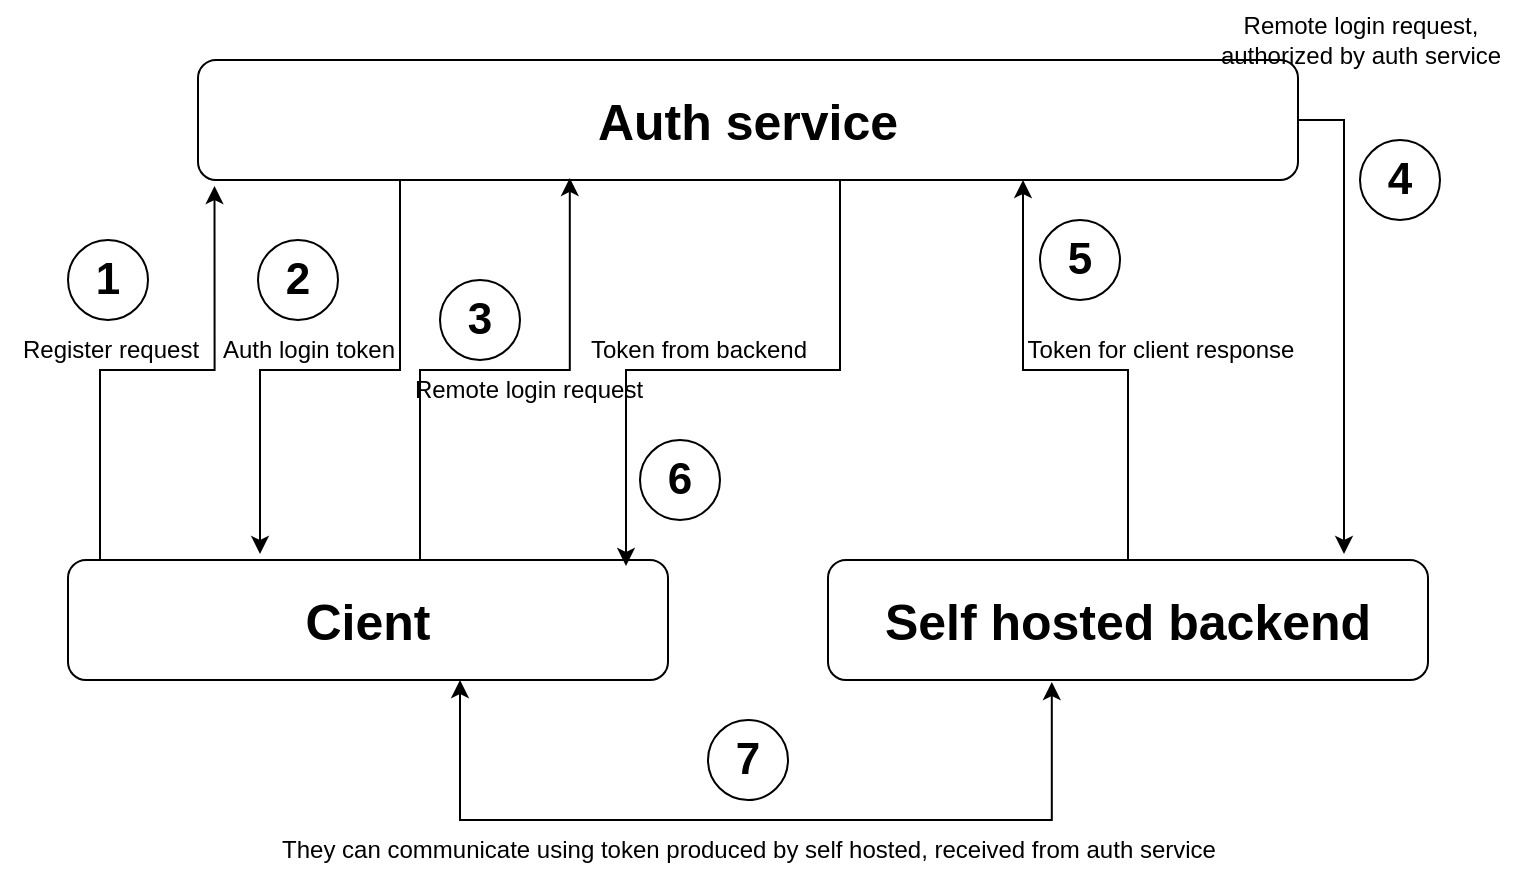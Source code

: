 <mxfile version="24.7.10">
  <diagram name="Page-1" id="TYT6hzQmvrApYbUCvSjV">
    <mxGraphModel dx="1434" dy="790" grid="1" gridSize="10" guides="1" tooltips="1" connect="1" arrows="1" fold="1" page="1" pageScale="1" pageWidth="827" pageHeight="1169" math="0" shadow="0">
      <root>
        <mxCell id="0" />
        <mxCell id="1" parent="0" />
        <mxCell id="g90DVsx7on-vVFAK8eNL-1" value="&lt;b&gt;&lt;font style=&quot;font-size: 25px;&quot;&gt;Auth service&lt;/font&gt;&lt;/b&gt;" style="rounded=1;whiteSpace=wrap;html=1;" vertex="1" parent="1">
          <mxGeometry x="139" y="140" width="550" height="60" as="geometry" />
        </mxCell>
        <mxCell id="g90DVsx7on-vVFAK8eNL-2" value="&lt;b&gt;&lt;font style=&quot;font-size: 25px;&quot;&gt;Cient&lt;/font&gt;&lt;/b&gt;" style="rounded=1;whiteSpace=wrap;html=1;" vertex="1" parent="1">
          <mxGeometry x="74" y="390" width="300" height="60" as="geometry" />
        </mxCell>
        <mxCell id="g90DVsx7on-vVFAK8eNL-17" style="edgeStyle=orthogonalEdgeStyle;rounded=0;orthogonalLoop=1;jettySize=auto;html=1;entryX=0.75;entryY=1;entryDx=0;entryDy=0;" edge="1" parent="1" source="g90DVsx7on-vVFAK8eNL-4" target="g90DVsx7on-vVFAK8eNL-1">
          <mxGeometry relative="1" as="geometry" />
        </mxCell>
        <mxCell id="g90DVsx7on-vVFAK8eNL-4" value="&lt;b&gt;&lt;font style=&quot;font-size: 25px;&quot;&gt;Self hosted backend &lt;/font&gt;&lt;/b&gt;" style="rounded=1;whiteSpace=wrap;html=1;" vertex="1" parent="1">
          <mxGeometry x="454" y="390" width="300" height="60" as="geometry" />
        </mxCell>
        <mxCell id="g90DVsx7on-vVFAK8eNL-6" value="Register request" style="text;html=1;align=center;verticalAlign=middle;resizable=0;points=[];autosize=1;strokeColor=none;fillColor=none;" vertex="1" parent="1">
          <mxGeometry x="40" y="270" width="110" height="30" as="geometry" />
        </mxCell>
        <mxCell id="g90DVsx7on-vVFAK8eNL-7" style="edgeStyle=orthogonalEdgeStyle;rounded=0;orthogonalLoop=1;jettySize=auto;html=1;entryX=0.015;entryY=1.05;entryDx=0;entryDy=0;entryPerimeter=0;" edge="1" parent="1" source="g90DVsx7on-vVFAK8eNL-2" target="g90DVsx7on-vVFAK8eNL-1">
          <mxGeometry relative="1" as="geometry">
            <Array as="points">
              <mxPoint x="90" y="295" />
              <mxPoint x="147" y="295" />
            </Array>
          </mxGeometry>
        </mxCell>
        <mxCell id="g90DVsx7on-vVFAK8eNL-9" style="edgeStyle=orthogonalEdgeStyle;rounded=0;orthogonalLoop=1;jettySize=auto;html=1;entryX=0.32;entryY=-0.05;entryDx=0;entryDy=0;entryPerimeter=0;" edge="1" parent="1" source="g90DVsx7on-vVFAK8eNL-1" target="g90DVsx7on-vVFAK8eNL-2">
          <mxGeometry relative="1" as="geometry">
            <Array as="points">
              <mxPoint x="240" y="295" />
              <mxPoint x="170" y="295" />
            </Array>
          </mxGeometry>
        </mxCell>
        <mxCell id="g90DVsx7on-vVFAK8eNL-10" value="Auth login token" style="text;html=1;align=center;verticalAlign=middle;resizable=0;points=[];autosize=1;strokeColor=none;fillColor=none;" vertex="1" parent="1">
          <mxGeometry x="139" y="270" width="110" height="30" as="geometry" />
        </mxCell>
        <mxCell id="g90DVsx7on-vVFAK8eNL-12" style="edgeStyle=orthogonalEdgeStyle;rounded=0;orthogonalLoop=1;jettySize=auto;html=1;entryX=0.338;entryY=0.983;entryDx=0;entryDy=0;entryPerimeter=0;" edge="1" parent="1" source="g90DVsx7on-vVFAK8eNL-2" target="g90DVsx7on-vVFAK8eNL-1">
          <mxGeometry relative="1" as="geometry">
            <Array as="points">
              <mxPoint x="250" y="295" />
              <mxPoint x="325" y="295" />
            </Array>
          </mxGeometry>
        </mxCell>
        <mxCell id="g90DVsx7on-vVFAK8eNL-13" value="Remote login request" style="text;html=1;align=center;verticalAlign=middle;resizable=0;points=[];autosize=1;strokeColor=none;fillColor=none;" vertex="1" parent="1">
          <mxGeometry x="234" y="290" width="140" height="30" as="geometry" />
        </mxCell>
        <mxCell id="g90DVsx7on-vVFAK8eNL-15" style="edgeStyle=orthogonalEdgeStyle;rounded=0;orthogonalLoop=1;jettySize=auto;html=1;entryX=0.86;entryY=-0.05;entryDx=0;entryDy=0;entryPerimeter=0;" edge="1" parent="1" source="g90DVsx7on-vVFAK8eNL-1" target="g90DVsx7on-vVFAK8eNL-4">
          <mxGeometry relative="1" as="geometry">
            <Array as="points">
              <mxPoint x="712" y="170" />
            </Array>
          </mxGeometry>
        </mxCell>
        <mxCell id="g90DVsx7on-vVFAK8eNL-16" value="&lt;div&gt;Remote login request,&lt;/div&gt;&lt;div&gt;authorized by auth service&lt;/div&gt;" style="text;html=1;align=center;verticalAlign=middle;resizable=0;points=[];autosize=1;strokeColor=none;fillColor=none;" vertex="1" parent="1">
          <mxGeometry x="640" y="110" width="160" height="40" as="geometry" />
        </mxCell>
        <mxCell id="g90DVsx7on-vVFAK8eNL-18" value="&lt;div&gt;Token for client response&lt;/div&gt;" style="text;html=1;align=center;verticalAlign=middle;resizable=0;points=[];autosize=1;strokeColor=none;fillColor=none;" vertex="1" parent="1">
          <mxGeometry x="540" y="270" width="160" height="30" as="geometry" />
        </mxCell>
        <mxCell id="g90DVsx7on-vVFAK8eNL-20" style="edgeStyle=orthogonalEdgeStyle;rounded=0;orthogonalLoop=1;jettySize=auto;html=1;entryX=0.93;entryY=0.05;entryDx=0;entryDy=0;entryPerimeter=0;" edge="1" parent="1" source="g90DVsx7on-vVFAK8eNL-1" target="g90DVsx7on-vVFAK8eNL-2">
          <mxGeometry relative="1" as="geometry">
            <Array as="points">
              <mxPoint x="460" y="295" />
              <mxPoint x="353" y="295" />
            </Array>
          </mxGeometry>
        </mxCell>
        <mxCell id="g90DVsx7on-vVFAK8eNL-21" value="Token from backend" style="text;html=1;align=center;verticalAlign=middle;resizable=0;points=[];autosize=1;strokeColor=none;fillColor=none;" vertex="1" parent="1">
          <mxGeometry x="324" y="270" width="130" height="30" as="geometry" />
        </mxCell>
        <mxCell id="g90DVsx7on-vVFAK8eNL-22" style="edgeStyle=orthogonalEdgeStyle;rounded=0;orthogonalLoop=1;jettySize=auto;html=1;entryX=0.373;entryY=1.017;entryDx=0;entryDy=0;entryPerimeter=0;endArrow=classic;endFill=1;startArrow=classic;startFill=1;" edge="1" parent="1" source="g90DVsx7on-vVFAK8eNL-2" target="g90DVsx7on-vVFAK8eNL-4">
          <mxGeometry relative="1" as="geometry">
            <Array as="points">
              <mxPoint x="270" y="520" />
              <mxPoint x="566" y="520" />
            </Array>
          </mxGeometry>
        </mxCell>
        <mxCell id="g90DVsx7on-vVFAK8eNL-23" value="They can communicate using token produced by self hosted, received from auth service" style="text;html=1;align=center;verticalAlign=middle;resizable=0;points=[];autosize=1;strokeColor=none;fillColor=none;" vertex="1" parent="1">
          <mxGeometry x="169" y="520" width="490" height="30" as="geometry" />
        </mxCell>
        <mxCell id="g90DVsx7on-vVFAK8eNL-24" value="&lt;b&gt;&lt;font style=&quot;font-size: 22px;&quot;&gt;1&lt;/font&gt;&lt;/b&gt;" style="ellipse;whiteSpace=wrap;html=1;aspect=fixed;" vertex="1" parent="1">
          <mxGeometry x="74" y="230" width="40" height="40" as="geometry" />
        </mxCell>
        <mxCell id="g90DVsx7on-vVFAK8eNL-25" value="&lt;b&gt;&lt;font style=&quot;font-size: 22px;&quot;&gt;2&lt;/font&gt;&lt;/b&gt;" style="ellipse;whiteSpace=wrap;html=1;aspect=fixed;" vertex="1" parent="1">
          <mxGeometry x="169" y="230" width="40" height="40" as="geometry" />
        </mxCell>
        <mxCell id="g90DVsx7on-vVFAK8eNL-26" value="&lt;b&gt;&lt;font style=&quot;font-size: 22px;&quot;&gt;3&lt;/font&gt;&lt;/b&gt;" style="ellipse;whiteSpace=wrap;html=1;aspect=fixed;" vertex="1" parent="1">
          <mxGeometry x="260" y="250" width="40" height="40" as="geometry" />
        </mxCell>
        <mxCell id="g90DVsx7on-vVFAK8eNL-27" value="&lt;b&gt;&lt;font style=&quot;font-size: 22px;&quot;&gt;4&lt;/font&gt;&lt;/b&gt;" style="ellipse;whiteSpace=wrap;html=1;aspect=fixed;" vertex="1" parent="1">
          <mxGeometry x="720" y="180" width="40" height="40" as="geometry" />
        </mxCell>
        <mxCell id="g90DVsx7on-vVFAK8eNL-28" value="&lt;b&gt;&lt;font style=&quot;font-size: 22px;&quot;&gt;5&lt;/font&gt;&lt;/b&gt;" style="ellipse;whiteSpace=wrap;html=1;aspect=fixed;" vertex="1" parent="1">
          <mxGeometry x="560" y="220" width="40" height="40" as="geometry" />
        </mxCell>
        <mxCell id="g90DVsx7on-vVFAK8eNL-29" value="&lt;b&gt;&lt;font style=&quot;font-size: 22px;&quot;&gt;6&lt;/font&gt;&lt;/b&gt;" style="ellipse;whiteSpace=wrap;html=1;aspect=fixed;" vertex="1" parent="1">
          <mxGeometry x="360" y="330" width="40" height="40" as="geometry" />
        </mxCell>
        <mxCell id="g90DVsx7on-vVFAK8eNL-30" value="&lt;b&gt;&lt;font style=&quot;font-size: 22px;&quot;&gt;7&lt;/font&gt;&lt;/b&gt;" style="ellipse;whiteSpace=wrap;html=1;aspect=fixed;" vertex="1" parent="1">
          <mxGeometry x="394" y="470" width="40" height="40" as="geometry" />
        </mxCell>
      </root>
    </mxGraphModel>
  </diagram>
</mxfile>
